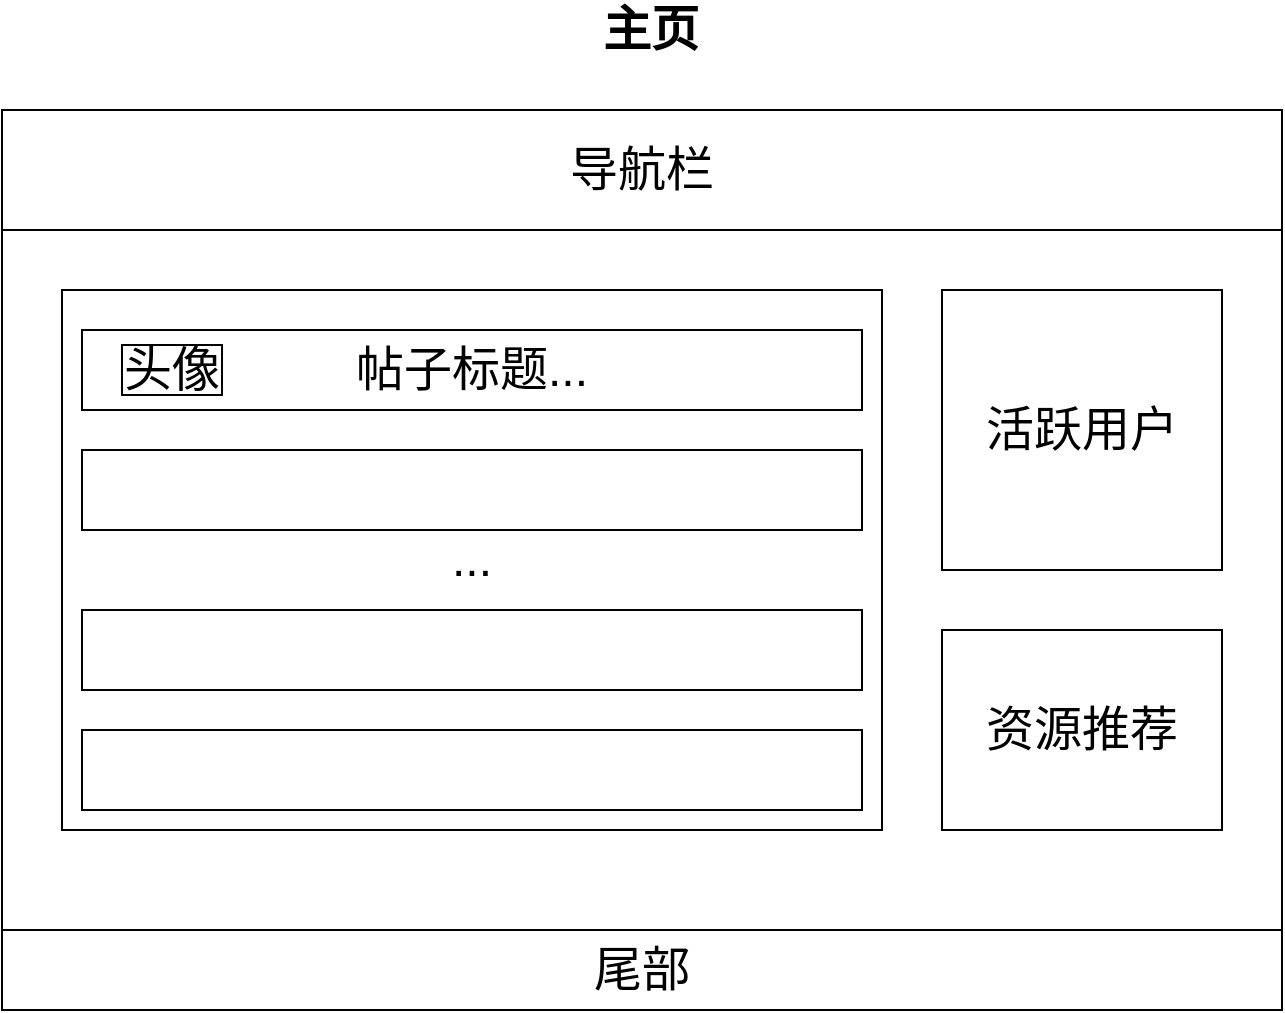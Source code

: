 <mxfile version="17.4.0" type="device"><diagram id="tuxQ584HbDapRSJIfhqV" name="Page-1"><mxGraphModel dx="971" dy="428" grid="1" gridSize="10" guides="1" tooltips="1" connect="1" arrows="1" fold="1" page="1" pageScale="1" pageWidth="827" pageHeight="1169" math="0" shadow="0"><root><mxCell id="0"/><mxCell id="1" parent="0"/><mxCell id="GUrSP6maLRyuVAdbbLvV-1" value="" style="rounded=0;whiteSpace=wrap;html=1;" vertex="1" parent="1"><mxGeometry x="90" y="80" width="640" height="450" as="geometry"/></mxCell><mxCell id="GUrSP6maLRyuVAdbbLvV-2" value="导航栏" style="rounded=0;whiteSpace=wrap;html=1;" vertex="1" parent="1"><mxGeometry x="90" y="80" width="640" height="60" as="geometry"/></mxCell><mxCell id="GUrSP6maLRyuVAdbbLvV-3" value="文章列表" style="rounded=0;whiteSpace=wrap;html=1;" vertex="1" parent="1"><mxGeometry x="120" y="170" width="410" height="270" as="geometry"/></mxCell><mxCell id="GUrSP6maLRyuVAdbbLvV-4" value="&lt;font style=&quot;font-size: 24px&quot;&gt;活跃用户&lt;/font&gt;" style="whiteSpace=wrap;html=1;aspect=fixed;" vertex="1" parent="1"><mxGeometry x="560" y="170" width="140" height="140" as="geometry"/></mxCell><mxCell id="GUrSP6maLRyuVAdbbLvV-6" value="&lt;font style=&quot;font-size: 24px&quot;&gt;资源推荐&lt;/font&gt;" style="rounded=0;whiteSpace=wrap;html=1;" vertex="1" parent="1"><mxGeometry x="560" y="340" width="140" height="100" as="geometry"/></mxCell><mxCell id="GUrSP6maLRyuVAdbbLvV-7" value="&lt;font style=&quot;font-size: 24px&quot;&gt;尾部&lt;/font&gt;" style="rounded=0;whiteSpace=wrap;html=1;" vertex="1" parent="1"><mxGeometry x="90" y="490" width="640" height="40" as="geometry"/></mxCell><mxCell id="GUrSP6maLRyuVAdbbLvV-8" value="&lt;b&gt;&lt;font style=&quot;font-size: 24px&quot;&gt;主页&lt;/font&gt;&lt;/b&gt;" style="text;html=1;resizable=0;autosize=1;align=center;verticalAlign=middle;points=[];fillColor=none;strokeColor=none;rounded=0;" vertex="1" parent="1"><mxGeometry x="384" y="30" width="60" height="20" as="geometry"/></mxCell><mxCell id="GUrSP6maLRyuVAdbbLvV-20" value="&lt;font style=&quot;font-size: 24px&quot;&gt;导航栏&lt;/font&gt;" style="rounded=0;whiteSpace=wrap;html=1;" vertex="1" parent="1"><mxGeometry x="90" y="80" width="640" height="60" as="geometry"/></mxCell><mxCell id="GUrSP6maLRyuVAdbbLvV-21" value="&lt;font style=&quot;font-size: 24px&quot;&gt;...&lt;/font&gt;" style="rounded=0;whiteSpace=wrap;html=1;" vertex="1" parent="1"><mxGeometry x="120" y="170" width="410" height="270" as="geometry"/></mxCell><mxCell id="GUrSP6maLRyuVAdbbLvV-22" value="帖子标题..." style="rounded=0;whiteSpace=wrap;html=1;fontSize=24;" vertex="1" parent="1"><mxGeometry x="130" y="190" width="390" height="40" as="geometry"/></mxCell><mxCell id="GUrSP6maLRyuVAdbbLvV-23" value="" style="rounded=0;whiteSpace=wrap;html=1;fontSize=24;" vertex="1" parent="1"><mxGeometry x="130" y="250" width="390" height="40" as="geometry"/></mxCell><mxCell id="GUrSP6maLRyuVAdbbLvV-26" value="" style="rounded=0;whiteSpace=wrap;html=1;fontSize=24;" vertex="1" parent="1"><mxGeometry x="130" y="390" width="390" height="40" as="geometry"/></mxCell><mxCell id="GUrSP6maLRyuVAdbbLvV-27" value="" style="rounded=0;whiteSpace=wrap;html=1;fontSize=24;" vertex="1" parent="1"><mxGeometry x="130" y="330" width="390" height="40" as="geometry"/></mxCell><mxCell id="GUrSP6maLRyuVAdbbLvV-28" value="头像" style="rounded=0;whiteSpace=wrap;html=1;fontSize=24;" vertex="1" parent="1"><mxGeometry x="150" y="197.5" width="50" height="25" as="geometry"/></mxCell></root></mxGraphModel></diagram></mxfile>